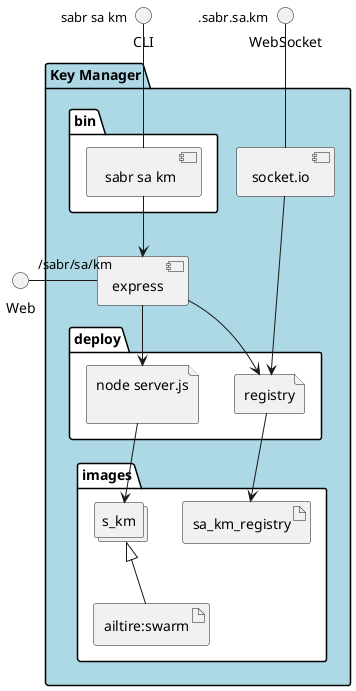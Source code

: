 @startuml
  interface CLI
  interface Web
  interface WebSocket
package "Key Manager" #lightblue {
  component express as REST
  component socket.io as socket
  folder bin #ffffff {
    component " sabr sa km" as binName
  }
  binName --> REST

  folder deploy #ffffff {
      file "node server.js\n" as s_km_container
      REST --> s_km_container

  
    file "registry" as registry_container
    REST --> registry_container
    socket ---> registry_container
  
  }
  folder images #ffffff {
    collections "s_km" as s_kmimage
    artifact "ailtire:swarm" as ailtireswarm
    s_kmimage <|-- ailtireswarm
    s_km_container --> s_kmimage

  
      artifact "sa_km_registry" as sa_km_registry
      registry_container --> sa_km_registry
    
  }
}
CLI " sabr sa km" -- binName
Web "/sabr/sa/km" - REST
WebSocket ".sabr.sa.km" -- socket

@enduml
